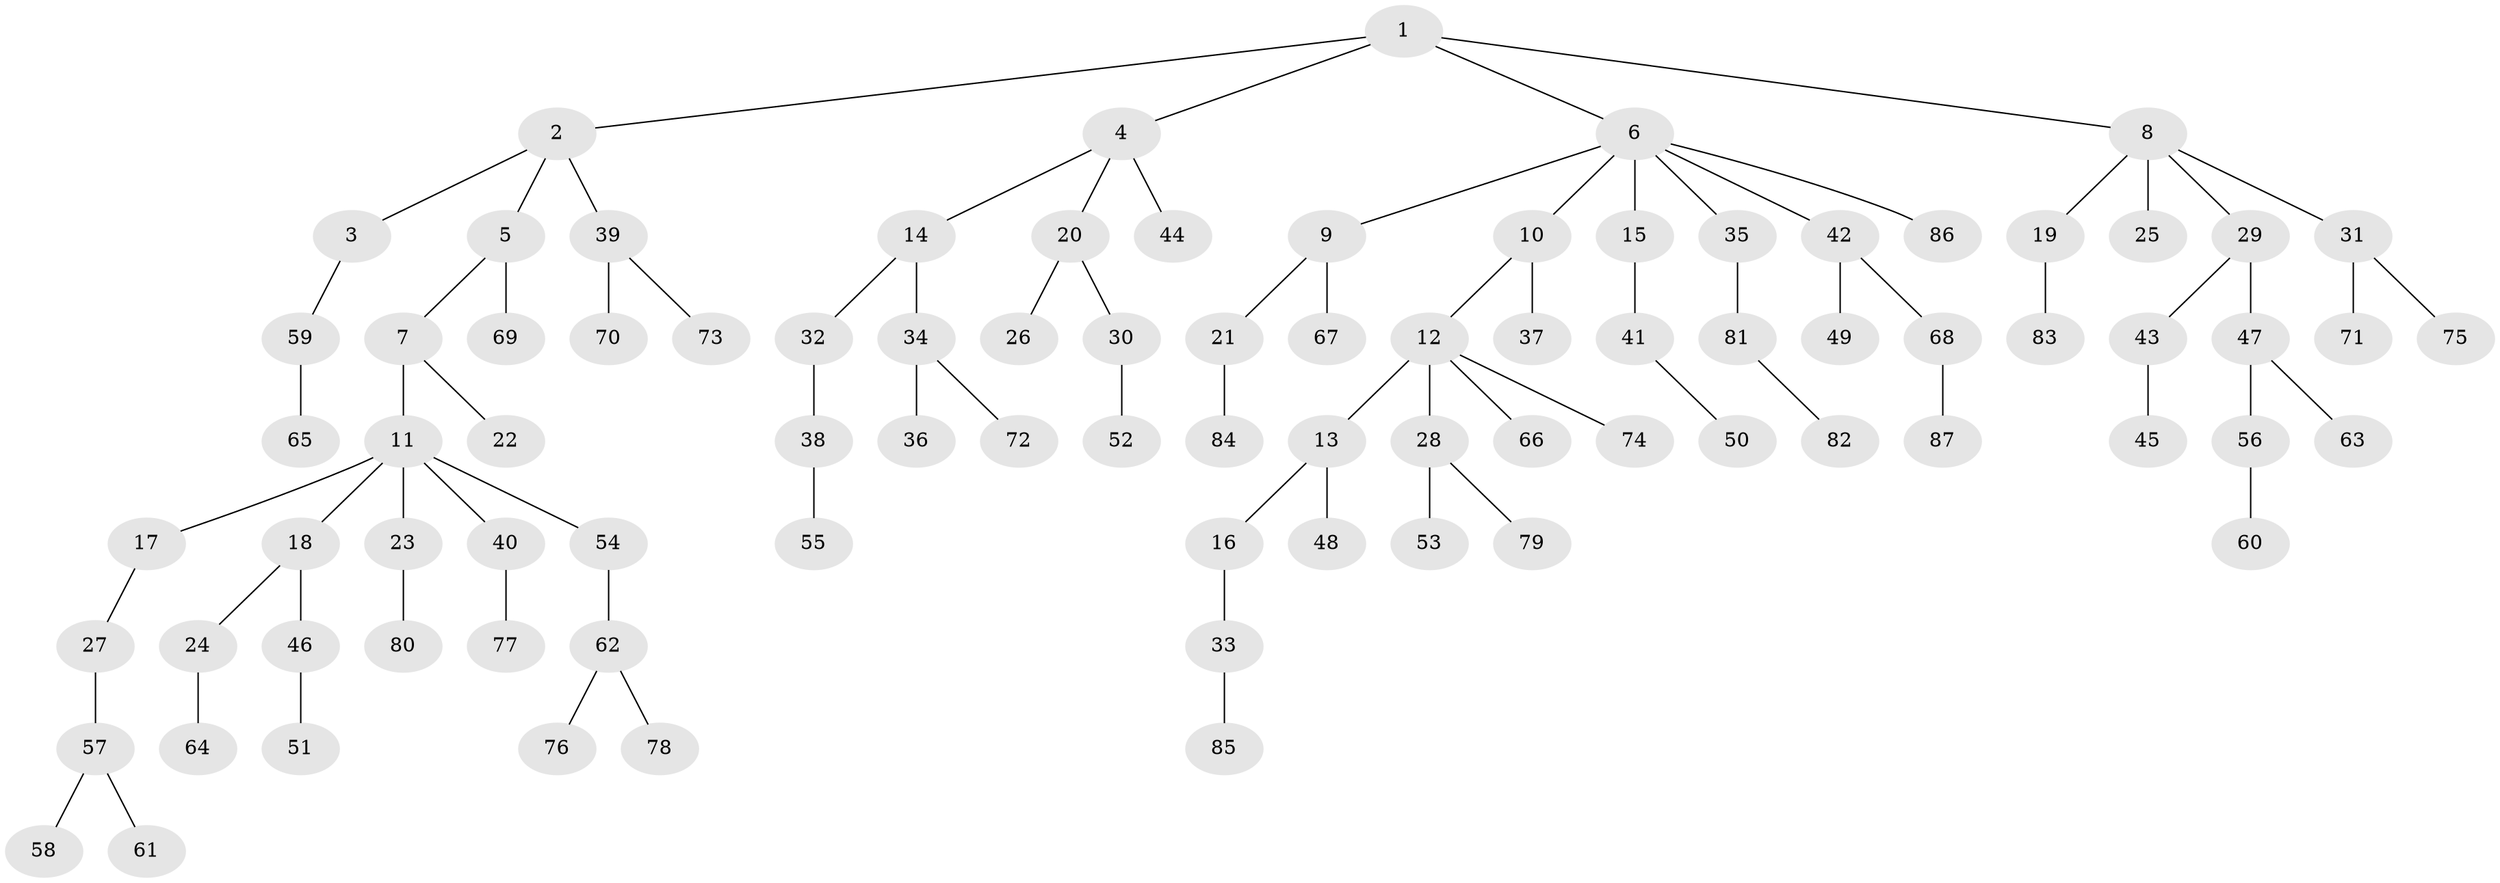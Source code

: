 // coarse degree distribution, {2: 0.28846153846153844, 1: 0.5769230769230769, 5: 0.019230769230769232, 3: 0.09615384615384616, 22: 0.019230769230769232}
// Generated by graph-tools (version 1.1) at 2025/56/03/04/25 21:56:12]
// undirected, 87 vertices, 86 edges
graph export_dot {
graph [start="1"]
  node [color=gray90,style=filled];
  1;
  2;
  3;
  4;
  5;
  6;
  7;
  8;
  9;
  10;
  11;
  12;
  13;
  14;
  15;
  16;
  17;
  18;
  19;
  20;
  21;
  22;
  23;
  24;
  25;
  26;
  27;
  28;
  29;
  30;
  31;
  32;
  33;
  34;
  35;
  36;
  37;
  38;
  39;
  40;
  41;
  42;
  43;
  44;
  45;
  46;
  47;
  48;
  49;
  50;
  51;
  52;
  53;
  54;
  55;
  56;
  57;
  58;
  59;
  60;
  61;
  62;
  63;
  64;
  65;
  66;
  67;
  68;
  69;
  70;
  71;
  72;
  73;
  74;
  75;
  76;
  77;
  78;
  79;
  80;
  81;
  82;
  83;
  84;
  85;
  86;
  87;
  1 -- 2;
  1 -- 4;
  1 -- 6;
  1 -- 8;
  2 -- 3;
  2 -- 5;
  2 -- 39;
  3 -- 59;
  4 -- 14;
  4 -- 20;
  4 -- 44;
  5 -- 7;
  5 -- 69;
  6 -- 9;
  6 -- 10;
  6 -- 15;
  6 -- 35;
  6 -- 42;
  6 -- 86;
  7 -- 11;
  7 -- 22;
  8 -- 19;
  8 -- 25;
  8 -- 29;
  8 -- 31;
  9 -- 21;
  9 -- 67;
  10 -- 12;
  10 -- 37;
  11 -- 17;
  11 -- 18;
  11 -- 23;
  11 -- 40;
  11 -- 54;
  12 -- 13;
  12 -- 28;
  12 -- 66;
  12 -- 74;
  13 -- 16;
  13 -- 48;
  14 -- 32;
  14 -- 34;
  15 -- 41;
  16 -- 33;
  17 -- 27;
  18 -- 24;
  18 -- 46;
  19 -- 83;
  20 -- 26;
  20 -- 30;
  21 -- 84;
  23 -- 80;
  24 -- 64;
  27 -- 57;
  28 -- 53;
  28 -- 79;
  29 -- 43;
  29 -- 47;
  30 -- 52;
  31 -- 71;
  31 -- 75;
  32 -- 38;
  33 -- 85;
  34 -- 36;
  34 -- 72;
  35 -- 81;
  38 -- 55;
  39 -- 70;
  39 -- 73;
  40 -- 77;
  41 -- 50;
  42 -- 49;
  42 -- 68;
  43 -- 45;
  46 -- 51;
  47 -- 56;
  47 -- 63;
  54 -- 62;
  56 -- 60;
  57 -- 58;
  57 -- 61;
  59 -- 65;
  62 -- 76;
  62 -- 78;
  68 -- 87;
  81 -- 82;
}
